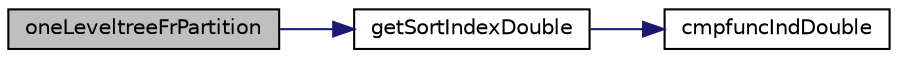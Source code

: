 digraph "oneLeveltreeFrPartition"
{
 // LATEX_PDF_SIZE
  edge [fontname="Helvetica",fontsize="10",labelfontname="Helvetica",labelfontsize="10"];
  node [fontname="Helvetica",fontsize="10",shape=record];
  rankdir="LR";
  Node1 [label="oneLeveltreeFrPartition",height=0.2,width=0.4,color="black", fillcolor="grey75", style="filled", fontcolor="black",tooltip=" "];
  Node1 -> Node2 [color="midnightblue",fontsize="10",style="solid",fontname="Helvetica"];
  Node2 [label="getSortIndexDouble",height=0.2,width=0.4,color="black", fillcolor="white", style="filled",URL="$supernodalForest_8c.html#a1194c914a1423b02c7904027b11b95d7",tooltip=" "];
  Node2 -> Node3 [color="midnightblue",fontsize="10",style="solid",fontname="Helvetica"];
  Node3 [label="cmpfuncIndDouble",height=0.2,width=0.4,color="black", fillcolor="white", style="filled",URL="$supernodalForest_8c.html#a8c17c655c41ac51378206ebbde77765c",tooltip=" "];
}
